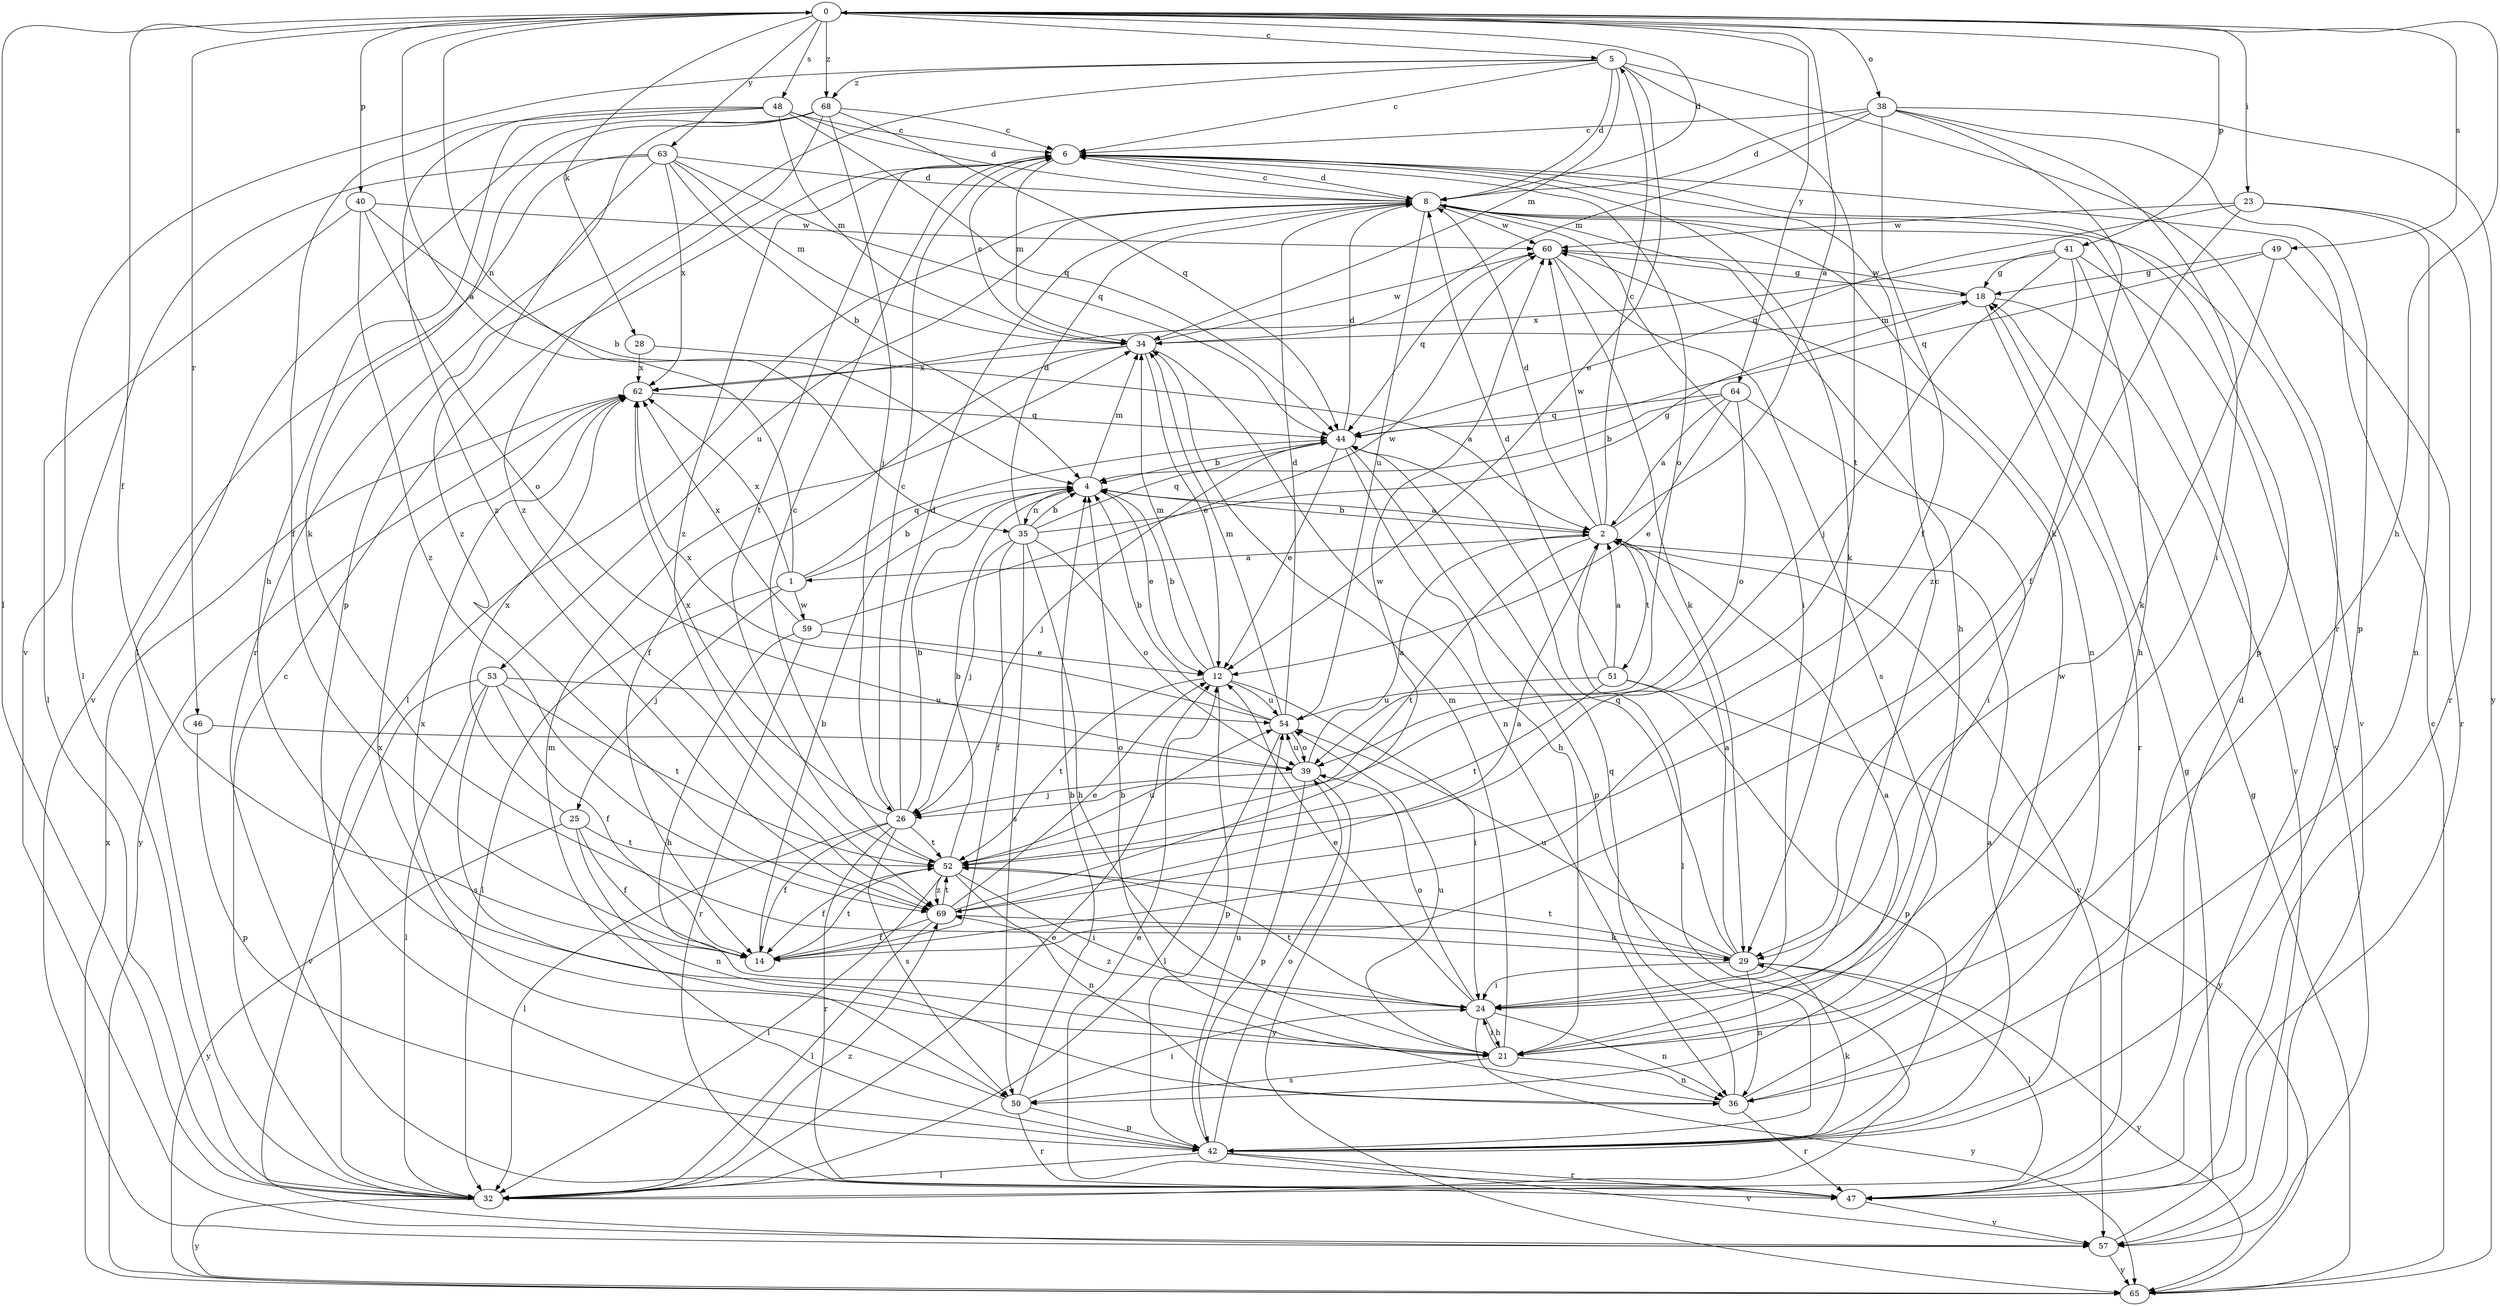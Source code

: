 strict digraph  {
0;
1;
2;
4;
5;
6;
8;
12;
14;
18;
21;
23;
24;
25;
26;
28;
29;
32;
34;
35;
36;
38;
39;
40;
41;
42;
44;
46;
47;
48;
49;
50;
51;
52;
53;
54;
57;
59;
60;
62;
63;
64;
65;
68;
69;
0 -> 5  [label=c];
0 -> 8  [label=d];
0 -> 14  [label=f];
0 -> 21  [label=h];
0 -> 23  [label=i];
0 -> 28  [label=k];
0 -> 32  [label=l];
0 -> 35  [label=n];
0 -> 38  [label=o];
0 -> 40  [label=p];
0 -> 41  [label=p];
0 -> 46  [label=r];
0 -> 48  [label=s];
0 -> 49  [label=s];
0 -> 63  [label=y];
0 -> 64  [label=y];
0 -> 68  [label=z];
1 -> 0  [label=a];
1 -> 4  [label=b];
1 -> 25  [label=j];
1 -> 32  [label=l];
1 -> 44  [label=q];
1 -> 59  [label=w];
1 -> 62  [label=x];
2 -> 0  [label=a];
2 -> 1  [label=a];
2 -> 4  [label=b];
2 -> 5  [label=c];
2 -> 8  [label=d];
2 -> 32  [label=l];
2 -> 51  [label=t];
2 -> 52  [label=t];
2 -> 57  [label=v];
2 -> 60  [label=w];
4 -> 2  [label=a];
4 -> 12  [label=e];
4 -> 34  [label=m];
4 -> 35  [label=n];
5 -> 6  [label=c];
5 -> 8  [label=d];
5 -> 12  [label=e];
5 -> 34  [label=m];
5 -> 42  [label=p];
5 -> 47  [label=r];
5 -> 52  [label=t];
5 -> 57  [label=v];
5 -> 68  [label=z];
6 -> 8  [label=d];
6 -> 29  [label=k];
6 -> 34  [label=m];
6 -> 39  [label=o];
6 -> 42  [label=p];
6 -> 52  [label=t];
6 -> 69  [label=z];
8 -> 6  [label=c];
8 -> 21  [label=h];
8 -> 24  [label=i];
8 -> 32  [label=l];
8 -> 36  [label=n];
8 -> 53  [label=u];
8 -> 54  [label=u];
8 -> 57  [label=v];
8 -> 60  [label=w];
12 -> 4  [label=b];
12 -> 24  [label=i];
12 -> 34  [label=m];
12 -> 42  [label=p];
12 -> 52  [label=t];
12 -> 54  [label=u];
14 -> 4  [label=b];
14 -> 52  [label=t];
18 -> 34  [label=m];
18 -> 47  [label=r];
18 -> 57  [label=v];
18 -> 60  [label=w];
21 -> 2  [label=a];
21 -> 24  [label=i];
21 -> 34  [label=m];
21 -> 36  [label=n];
21 -> 50  [label=s];
21 -> 54  [label=u];
21 -> 62  [label=x];
23 -> 14  [label=f];
23 -> 36  [label=n];
23 -> 44  [label=q];
23 -> 47  [label=r];
23 -> 60  [label=w];
24 -> 6  [label=c];
24 -> 12  [label=e];
24 -> 21  [label=h];
24 -> 36  [label=n];
24 -> 39  [label=o];
24 -> 52  [label=t];
24 -> 65  [label=y];
24 -> 69  [label=z];
25 -> 14  [label=f];
25 -> 36  [label=n];
25 -> 52  [label=t];
25 -> 62  [label=x];
25 -> 65  [label=y];
26 -> 4  [label=b];
26 -> 6  [label=c];
26 -> 8  [label=d];
26 -> 14  [label=f];
26 -> 32  [label=l];
26 -> 47  [label=r];
26 -> 50  [label=s];
26 -> 52  [label=t];
26 -> 62  [label=x];
28 -> 2  [label=a];
28 -> 62  [label=x];
29 -> 2  [label=a];
29 -> 24  [label=i];
29 -> 32  [label=l];
29 -> 36  [label=n];
29 -> 44  [label=q];
29 -> 52  [label=t];
29 -> 54  [label=u];
29 -> 65  [label=y];
32 -> 6  [label=c];
32 -> 12  [label=e];
32 -> 65  [label=y];
32 -> 69  [label=z];
34 -> 6  [label=c];
34 -> 12  [label=e];
34 -> 14  [label=f];
34 -> 36  [label=n];
34 -> 60  [label=w];
34 -> 62  [label=x];
35 -> 4  [label=b];
35 -> 8  [label=d];
35 -> 14  [label=f];
35 -> 18  [label=g];
35 -> 21  [label=h];
35 -> 26  [label=j];
35 -> 39  [label=o];
35 -> 44  [label=q];
35 -> 50  [label=s];
36 -> 4  [label=b];
36 -> 44  [label=q];
36 -> 47  [label=r];
36 -> 60  [label=w];
38 -> 6  [label=c];
38 -> 8  [label=d];
38 -> 14  [label=f];
38 -> 24  [label=i];
38 -> 29  [label=k];
38 -> 34  [label=m];
38 -> 42  [label=p];
38 -> 65  [label=y];
39 -> 2  [label=a];
39 -> 26  [label=j];
39 -> 42  [label=p];
39 -> 54  [label=u];
39 -> 65  [label=y];
40 -> 4  [label=b];
40 -> 32  [label=l];
40 -> 39  [label=o];
40 -> 60  [label=w];
40 -> 69  [label=z];
41 -> 18  [label=g];
41 -> 21  [label=h];
41 -> 26  [label=j];
41 -> 57  [label=v];
41 -> 62  [label=x];
41 -> 69  [label=z];
42 -> 2  [label=a];
42 -> 29  [label=k];
42 -> 32  [label=l];
42 -> 34  [label=m];
42 -> 39  [label=o];
42 -> 47  [label=r];
42 -> 54  [label=u];
42 -> 57  [label=v];
44 -> 4  [label=b];
44 -> 8  [label=d];
44 -> 12  [label=e];
44 -> 21  [label=h];
44 -> 26  [label=j];
44 -> 42  [label=p];
46 -> 39  [label=o];
46 -> 42  [label=p];
47 -> 8  [label=d];
47 -> 12  [label=e];
47 -> 57  [label=v];
48 -> 6  [label=c];
48 -> 8  [label=d];
48 -> 14  [label=f];
48 -> 21  [label=h];
48 -> 34  [label=m];
48 -> 44  [label=q];
48 -> 69  [label=z];
49 -> 18  [label=g];
49 -> 29  [label=k];
49 -> 44  [label=q];
49 -> 47  [label=r];
50 -> 4  [label=b];
50 -> 24  [label=i];
50 -> 42  [label=p];
50 -> 47  [label=r];
50 -> 62  [label=x];
51 -> 2  [label=a];
51 -> 8  [label=d];
51 -> 42  [label=p];
51 -> 52  [label=t];
51 -> 54  [label=u];
51 -> 65  [label=y];
52 -> 4  [label=b];
52 -> 6  [label=c];
52 -> 14  [label=f];
52 -> 24  [label=i];
52 -> 32  [label=l];
52 -> 36  [label=n];
52 -> 54  [label=u];
52 -> 69  [label=z];
53 -> 14  [label=f];
53 -> 32  [label=l];
53 -> 50  [label=s];
53 -> 52  [label=t];
53 -> 54  [label=u];
53 -> 57  [label=v];
54 -> 4  [label=b];
54 -> 8  [label=d];
54 -> 32  [label=l];
54 -> 34  [label=m];
54 -> 39  [label=o];
54 -> 62  [label=x];
57 -> 18  [label=g];
57 -> 65  [label=y];
59 -> 12  [label=e];
59 -> 21  [label=h];
59 -> 47  [label=r];
59 -> 60  [label=w];
59 -> 62  [label=x];
60 -> 18  [label=g];
60 -> 29  [label=k];
60 -> 44  [label=q];
60 -> 50  [label=s];
62 -> 44  [label=q];
62 -> 65  [label=y];
63 -> 4  [label=b];
63 -> 8  [label=d];
63 -> 32  [label=l];
63 -> 34  [label=m];
63 -> 44  [label=q];
63 -> 57  [label=v];
63 -> 62  [label=x];
63 -> 69  [label=z];
64 -> 2  [label=a];
64 -> 4  [label=b];
64 -> 12  [label=e];
64 -> 24  [label=i];
64 -> 39  [label=o];
64 -> 44  [label=q];
65 -> 6  [label=c];
65 -> 18  [label=g];
65 -> 62  [label=x];
68 -> 6  [label=c];
68 -> 26  [label=j];
68 -> 29  [label=k];
68 -> 32  [label=l];
68 -> 44  [label=q];
68 -> 47  [label=r];
68 -> 69  [label=z];
69 -> 2  [label=a];
69 -> 12  [label=e];
69 -> 14  [label=f];
69 -> 29  [label=k];
69 -> 32  [label=l];
69 -> 52  [label=t];
69 -> 60  [label=w];
}
